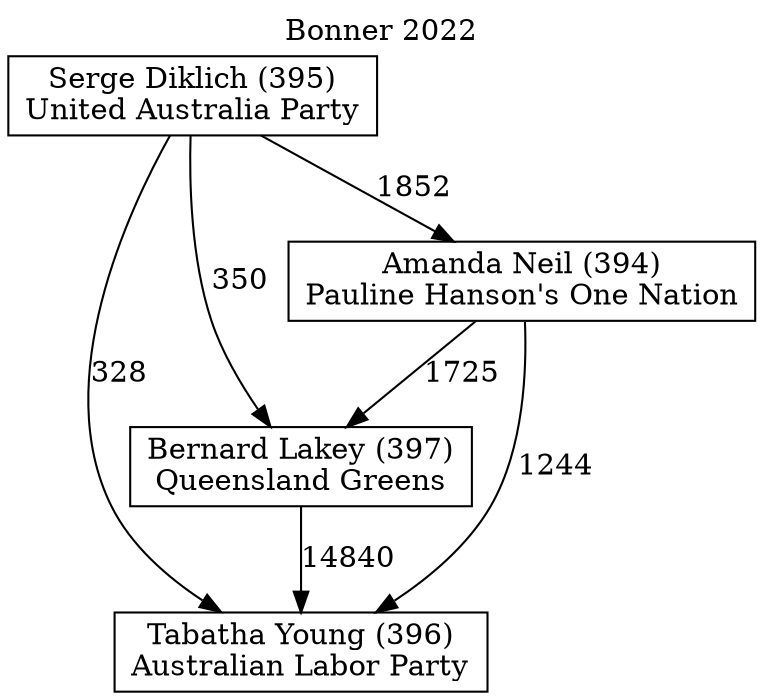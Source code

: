 // House preference flow
digraph "Tabatha Young (396)_Bonner_2022" {
	graph [label="Bonner 2022" labelloc=t mclimit=10]
	node [shape=box]
	"Serge Diklich (395)" [label="Serge Diklich (395)
United Australia Party"]
	"Tabatha Young (396)" [label="Tabatha Young (396)
Australian Labor Party"]
	"Bernard Lakey (397)" [label="Bernard Lakey (397)
Queensland Greens"]
	"Amanda Neil (394)" [label="Amanda Neil (394)
Pauline Hanson's One Nation"]
	"Amanda Neil (394)" -> "Bernard Lakey (397)" [label=1725]
	"Bernard Lakey (397)" -> "Tabatha Young (396)" [label=14840]
	"Serge Diklich (395)" -> "Tabatha Young (396)" [label=328]
	"Serge Diklich (395)" -> "Amanda Neil (394)" [label=1852]
	"Amanda Neil (394)" -> "Tabatha Young (396)" [label=1244]
	"Serge Diklich (395)" -> "Bernard Lakey (397)" [label=350]
}
